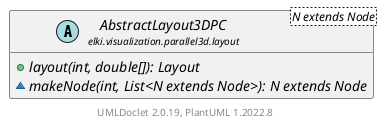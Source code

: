 @startuml
    remove .*\.(Instance|Par|Parameterizer|Factory)$
    set namespaceSeparator none
    hide empty fields
    hide empty methods

    abstract class "<size:14>AbstractLayout3DPC.Par\n<size:10>elki.visualization.parallel3d.layout" as elki.visualization.parallel3d.layout.AbstractLayout3DPC.Par [[AbstractLayout3DPC.Par.html]] {
        ~sim: Dependence
        +configure(Parameterization): void
    }

    interface "<size:14>Parameterizer\n<size:10>elki.utilities.optionhandling" as elki.utilities.optionhandling.Parameterizer [[../../../utilities/optionhandling/Parameterizer.html]] {
        {abstract} +make(): Object
    }
    abstract class "<size:14>AbstractLayout3DPC\n<size:10>elki.visualization.parallel3d.layout" as elki.visualization.parallel3d.layout.AbstractLayout3DPC<N extends Node> [[AbstractLayout3DPC.html]] {
        {abstract} +layout(int, double[]): Layout
        {abstract} ~makeNode(int, List<N extends Node>): N extends Node
    }

    elki.utilities.optionhandling.Parameterizer <|.. elki.visualization.parallel3d.layout.AbstractLayout3DPC.Par
    elki.visualization.parallel3d.layout.AbstractLayout3DPC +-- elki.visualization.parallel3d.layout.AbstractLayout3DPC.Par

    center footer UMLDoclet 2.0.19, PlantUML 1.2022.8
@enduml
